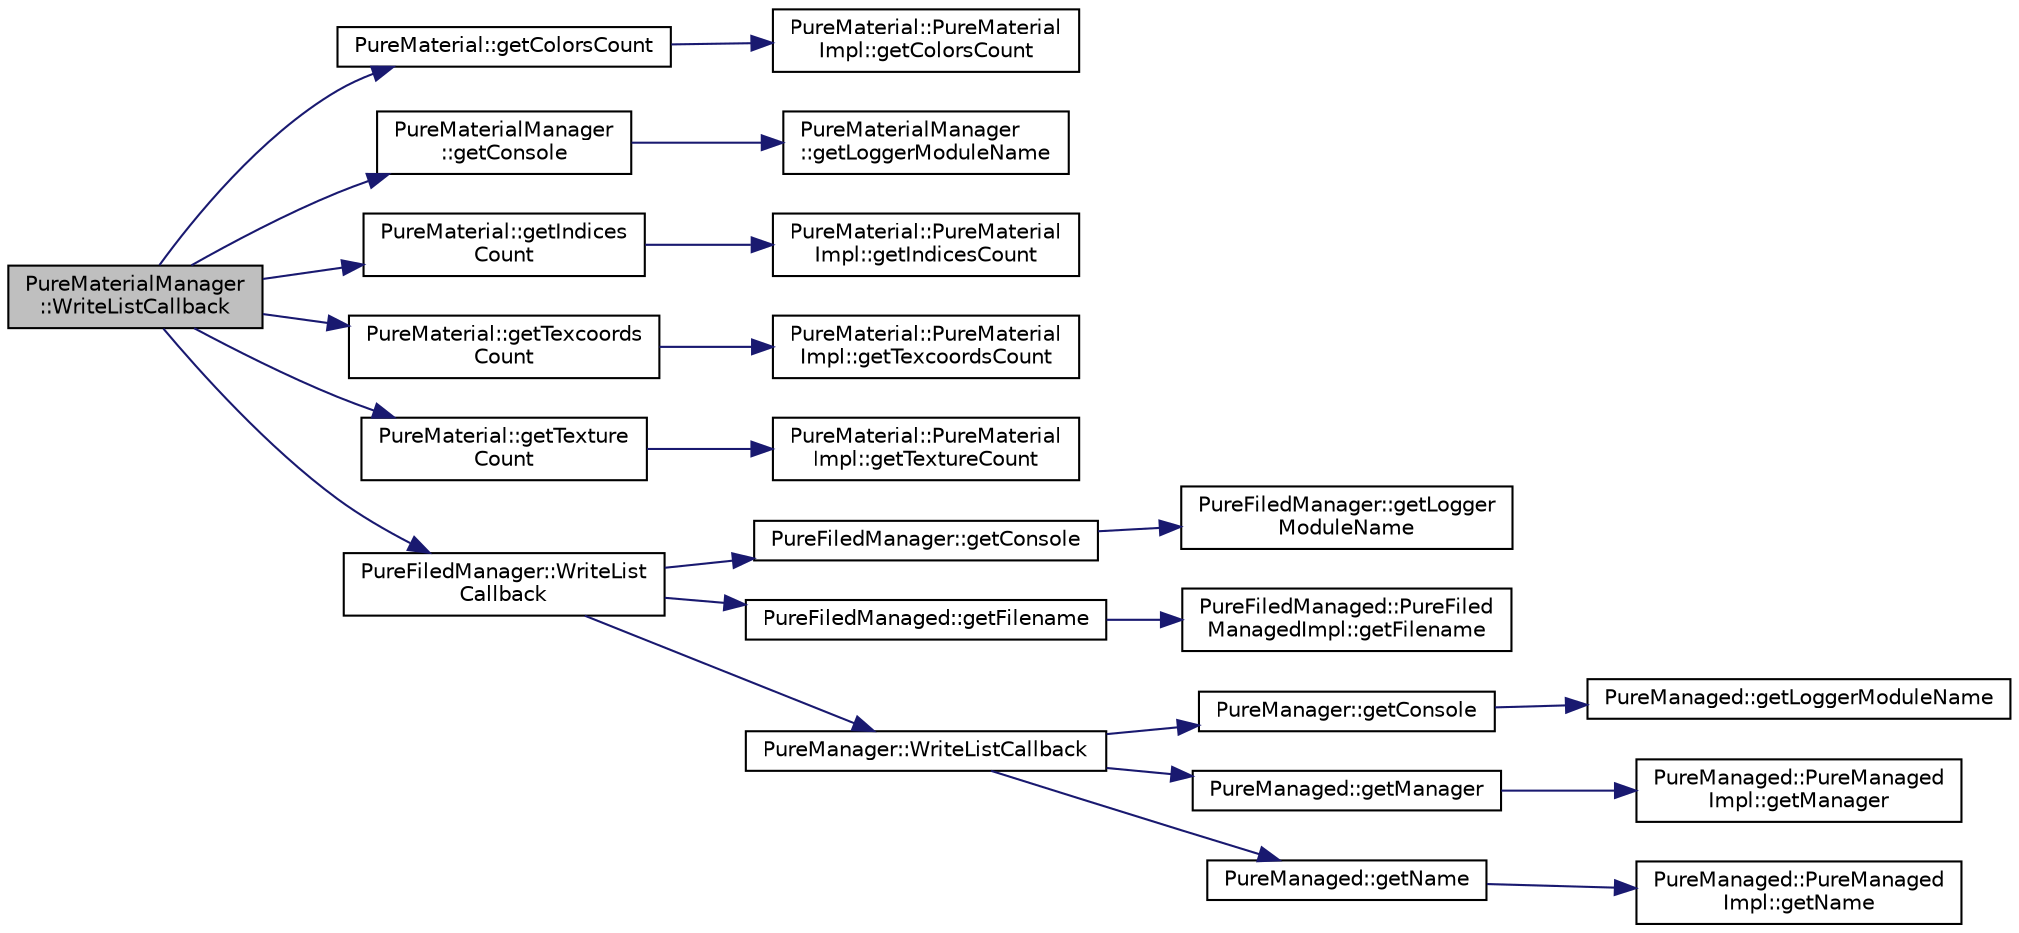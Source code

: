 digraph "PureMaterialManager::WriteListCallback"
{
 // LATEX_PDF_SIZE
  edge [fontname="Helvetica",fontsize="10",labelfontname="Helvetica",labelfontsize="10"];
  node [fontname="Helvetica",fontsize="10",shape=record];
  rankdir="LR";
  Node1 [label="PureMaterialManager\l::WriteListCallback",height=0.2,width=0.4,color="black", fillcolor="grey75", style="filled", fontcolor="black",tooltip="From PureManager, printing filename."];
  Node1 -> Node2 [color="midnightblue",fontsize="10",style="solid",fontname="Helvetica"];
  Node2 [label="PureMaterial::getColorsCount",height=0.2,width=0.4,color="black", fillcolor="white", style="filled",URL="$class_pure_material.html#a4d4ee8ec3453d5b7504356d8ec843d00",tooltip="Gets the number of colors on the specified level."];
  Node2 -> Node3 [color="midnightblue",fontsize="10",style="solid",fontname="Helvetica"];
  Node3 [label="PureMaterial::PureMaterial\lImpl::getColorsCount",height=0.2,width=0.4,color="black", fillcolor="white", style="filled",URL="$class_pure_material_1_1_pure_material_impl.html#a45f60899cbe5195a48bc5bc76fa67e63",tooltip=" "];
  Node1 -> Node4 [color="midnightblue",fontsize="10",style="solid",fontname="Helvetica"];
  Node4 [label="PureMaterialManager\l::getConsole",height=0.2,width=0.4,color="black", fillcolor="white", style="filled",URL="$class_pure_material_manager.html#ab868c432979889479466704cf2a71848",tooltip="Returns access to console preset with logger module name as this class."];
  Node4 -> Node5 [color="midnightblue",fontsize="10",style="solid",fontname="Helvetica"];
  Node5 [label="PureMaterialManager\l::getLoggerModuleName",height=0.2,width=0.4,color="black", fillcolor="white", style="filled",URL="$class_pure_material_manager.html#ac8b77a8b8e68b438773d6e7db2ba670a",tooltip="Returns the logger module name of this class."];
  Node1 -> Node6 [color="midnightblue",fontsize="10",style="solid",fontname="Helvetica"];
  Node6 [label="PureMaterial::getIndices\lCount",height=0.2,width=0.4,color="black", fillcolor="white", style="filled",URL="$class_pure_material.html#ab563819c3f99273189080d1adbfa3b6a",tooltip="Gets the number of indices."];
  Node6 -> Node7 [color="midnightblue",fontsize="10",style="solid",fontname="Helvetica"];
  Node7 [label="PureMaterial::PureMaterial\lImpl::getIndicesCount",height=0.2,width=0.4,color="black", fillcolor="white", style="filled",URL="$class_pure_material_1_1_pure_material_impl.html#a4e5772270dc4802365c60ea2b9ec87b1",tooltip=" "];
  Node1 -> Node8 [color="midnightblue",fontsize="10",style="solid",fontname="Helvetica"];
  Node8 [label="PureMaterial::getTexcoords\lCount",height=0.2,width=0.4,color="black", fillcolor="white", style="filled",URL="$class_pure_material.html#a7dea49ee4b91a5a62ea6e6c514ce8351",tooltip="Gets the number of texture coordinates on the specified level."];
  Node8 -> Node9 [color="midnightblue",fontsize="10",style="solid",fontname="Helvetica"];
  Node9 [label="PureMaterial::PureMaterial\lImpl::getTexcoordsCount",height=0.2,width=0.4,color="black", fillcolor="white", style="filled",URL="$class_pure_material_1_1_pure_material_impl.html#ad40d8bfdede9042db146fbf855b26867",tooltip=" "];
  Node1 -> Node10 [color="midnightblue",fontsize="10",style="solid",fontname="Helvetica"];
  Node10 [label="PureMaterial::getTexture\lCount",height=0.2,width=0.4,color="black", fillcolor="white", style="filled",URL="$class_pure_material.html#ab817ea8a9b5c097ae3edc0ea05a7b7ab",tooltip="Gets the number of textures assigned to this material."];
  Node10 -> Node11 [color="midnightblue",fontsize="10",style="solid",fontname="Helvetica"];
  Node11 [label="PureMaterial::PureMaterial\lImpl::getTextureCount",height=0.2,width=0.4,color="black", fillcolor="white", style="filled",URL="$class_pure_material_1_1_pure_material_impl.html#a692996ba68d7e5dc66a5b65e57bffad5",tooltip=" "];
  Node1 -> Node12 [color="midnightblue",fontsize="10",style="solid",fontname="Helvetica"];
  Node12 [label="PureFiledManager::WriteList\lCallback",height=0.2,width=0.4,color="black", fillcolor="white", style="filled",URL="$class_pure_filed_manager.html#a2eb4a6c983efab5fd4eabe4395b625ef",tooltip="From PureManager, printing filename."];
  Node12 -> Node13 [color="midnightblue",fontsize="10",style="solid",fontname="Helvetica"];
  Node13 [label="PureFiledManager::getConsole",height=0.2,width=0.4,color="black", fillcolor="white", style="filled",URL="$class_pure_filed_manager.html#a81d0ce6d98ee94f91598d294b550fc8a",tooltip="Returns access to console preset with logger module name as this class."];
  Node13 -> Node14 [color="midnightblue",fontsize="10",style="solid",fontname="Helvetica"];
  Node14 [label="PureFiledManager::getLogger\lModuleName",height=0.2,width=0.4,color="black", fillcolor="white", style="filled",URL="$class_pure_filed_manager.html#af2c265356ee813c96db23297c11158ea",tooltip="Returns the logger module name of this class."];
  Node12 -> Node15 [color="midnightblue",fontsize="10",style="solid",fontname="Helvetica"];
  Node15 [label="PureFiledManaged::getFilename",height=0.2,width=0.4,color="black", fillcolor="white", style="filled",URL="$class_pure_filed_managed.html#aec5cd427534677fd00608e8ef20364da",tooltip="Gets the filename."];
  Node15 -> Node16 [color="midnightblue",fontsize="10",style="solid",fontname="Helvetica"];
  Node16 [label="PureFiledManaged::PureFiled\lManagedImpl::getFilename",height=0.2,width=0.4,color="black", fillcolor="white", style="filled",URL="$class_pure_filed_managed_1_1_pure_filed_managed_impl.html#aed538d2904c86f182328bc8a989c269f",tooltip="Gets the filename."];
  Node12 -> Node17 [color="midnightblue",fontsize="10",style="solid",fontname="Helvetica"];
  Node17 [label="PureManager::WriteListCallback",height=0.2,width=0.4,color="black", fillcolor="white", style="filled",URL="$class_pure_manager.html#a2f012333e195f609bf263ee38fcac33c",tooltip="WriteList() calls this for every single managed object."];
  Node17 -> Node18 [color="midnightblue",fontsize="10",style="solid",fontname="Helvetica"];
  Node18 [label="PureManager::getConsole",height=0.2,width=0.4,color="black", fillcolor="white", style="filled",URL="$class_pure_manager.html#a6903c85a1a34bf5f1c0e68514270ed3b",tooltip="Returns access to console preset with logger module name as this class."];
  Node18 -> Node19 [color="midnightblue",fontsize="10",style="solid",fontname="Helvetica"];
  Node19 [label="PureManaged::getLoggerModuleName",height=0.2,width=0.4,color="black", fillcolor="white", style="filled",URL="$class_pure_managed.html#a22a6fdac80028d961cc047117a081c1f",tooltip="Returns the logger module name of this class."];
  Node17 -> Node20 [color="midnightblue",fontsize="10",style="solid",fontname="Helvetica"];
  Node20 [label="PureManaged::getManager",height=0.2,width=0.4,color="black", fillcolor="white", style="filled",URL="$class_pure_managed.html#abdbf454069faf3fd78488df29fe285a8",tooltip="Gets the manager of the managed."];
  Node20 -> Node21 [color="midnightblue",fontsize="10",style="solid",fontname="Helvetica"];
  Node21 [label="PureManaged::PureManaged\lImpl::getManager",height=0.2,width=0.4,color="black", fillcolor="white", style="filled",URL="$class_pure_managed_1_1_pure_managed_impl.html#a1af18a911778e18937830e8a6a884679",tooltip="Gets the manager of the managed."];
  Node17 -> Node22 [color="midnightblue",fontsize="10",style="solid",fontname="Helvetica"];
  Node22 [label="PureManaged::getName",height=0.2,width=0.4,color="black", fillcolor="white", style="filled",URL="$class_pure_managed.html#a74b5976e4f3d08a276624c1068d3b6e4",tooltip="Gets the name."];
  Node22 -> Node23 [color="midnightblue",fontsize="10",style="solid",fontname="Helvetica"];
  Node23 [label="PureManaged::PureManaged\lImpl::getName",height=0.2,width=0.4,color="black", fillcolor="white", style="filled",URL="$class_pure_managed_1_1_pure_managed_impl.html#a9e209d31fd238c35a1b0648acb20d188",tooltip="Gets the name."];
}
